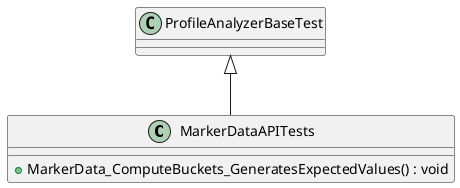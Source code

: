 @startuml
class MarkerDataAPITests {
    + MarkerData_ComputeBuckets_GeneratesExpectedValues() : void
}
ProfileAnalyzerBaseTest <|-- MarkerDataAPITests
@enduml
